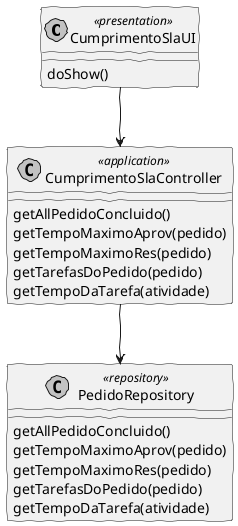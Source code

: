 @startuml
'http://plantuml.com/skinparam.html
skinparam handwritten true
skinparam monochrome true
skinparam packageStyle rect
skinparam defaultFontName FG Virgil
skinparam shadowing false

class CumprimentoSlaUI <<presentation>>
class CumprimentoSlaController <<application>>
class PedidoRepository <<repository>>

CumprimentoSlaUI --> CumprimentoSlaController
CumprimentoSlaUI : doShow()

CumprimentoSlaController : getAllPedidoConcluido()
CumprimentoSlaController : getTempoMaximoAprov(pedido)
CumprimentoSlaController : getTempoMaximoRes(pedido)
CumprimentoSlaController : getTarefasDoPedido(pedido)
CumprimentoSlaController : getTempoDaTarefa(atividade)

CumprimentoSlaController --> PedidoRepository

PedidoRepository : getAllPedidoConcluido()
PedidoRepository : getTempoMaximoAprov(pedido)
PedidoRepository : getTempoMaximoRes(pedido)
PedidoRepository : getTarefasDoPedido(pedido)
PedidoRepository : getTempoDaTarefa(atividade)

@enduml